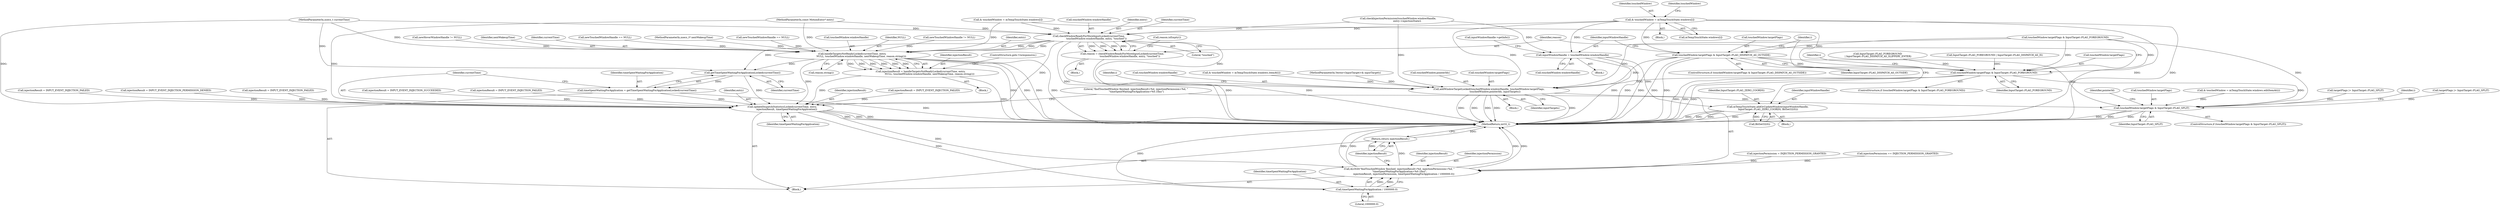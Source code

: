 digraph "0_Android_03a53d1c7765eeb3af0bc34c3dff02ada1953fbf_0@array" {
"1000766" [label="(Call,& touchedWindow = mTempTouchState.windows[i])"];
"1000774" [label="(Call,touchedWindow.targetFlags & InputTarget::FLAG_DISPATCH_AS_OUTSIDE)"];
"1000818" [label="(Call,touchedWindow.targetFlags & InputTarget::FLAG_FOREGROUND)"];
"1000925" [label="(Call,addWindowTargetLocked(touchedWindow.windowHandle, touchedWindow.targetFlags,\n                touchedWindow.pointerIds, inputTargets))"];
"1001090" [label="(Call,touchedWindow.targetFlags & InputTarget::FLAG_SPLIT)"];
"1000781" [label="(Call,inputWindowHandle = touchedWindow.windowHandle)"];
"1000793" [label="(Call,mTempTouchState.addOrUpdateWindow(inputWindowHandle,\n InputTarget::FLAG_ZERO_COORDS, BitSet32(0)))"];
"1000827" [label="(Call,checkWindowReadyForMoreInputLocked(currentTime,\n                    touchedWindow.windowHandle, entry, \"touched\"))"];
"1000825" [label="(Call,reason = checkWindowReadyForMoreInputLocked(currentTime,\n                    touchedWindow.windowHandle, entry, \"touched\"))"];
"1000840" [label="(Call,handleTargetsNotReadyLocked(currentTime, entry,\n                        NULL, touchedWindow.windowHandle, nextWakeupTime, reason.string()))"];
"1000838" [label="(Call,injectionResult = handleTargetsNotReadyLocked(currentTime, entry,\n                        NULL, touchedWindow.windowHandle, nextWakeupTime, reason.string()))"];
"1001153" [label="(Call,updateDispatchStatisticsLocked(currentTime, entry,\n            injectionResult, timeSpentWaitingForApplication))"];
"1001158" [label="(Call,ALOGD(\"findTouchedWindow finished: injectionResult=%d, injectionPermission=%d, \"\n \"timeSpentWaitingForApplication=%0.1fms\",\n            injectionResult, injectionPermission, timeSpentWaitingForApplication / 1000000.0))"];
"1001165" [label="(Return,return injectionResult;)"];
"1001162" [label="(Call,timeSpentWaitingForApplication / 1000000.0)"];
"1001151" [label="(Call,getTimeSpentWaitingForApplicationLocked(currentTime))"];
"1001149" [label="(Call,timeSpentWaitingForApplication = getTimeSpentWaitingForApplicationLocked(currentTime))"];
"1000478" [label="(Call,targetFlags |= InputTarget::FLAG_SPLIT)"];
"1000832" [label="(Identifier,entry)"];
"1000935" [label="(Identifier,inputTargets)"];
"1001159" [label="(Literal,\"findTouchedWindow finished: injectionResult=%d, injectionPermission=%d, \"\n \"timeSpentWaitingForApplication=%0.1fms\")"];
"1000842" [label="(Identifier,entry)"];
"1000906" [label="(Call,injectionResult = INPUT_EVENT_INJECTION_SUCCEEDED)"];
"1000807" [label="(Identifier,i)"];
"1001097" [label="(Identifier,pointerId)"];
"1001151" [label="(Call,getTimeSpentWaitingForApplicationLocked(currentTime))"];
"1000768" [label="(Call,mTempTouchState.windows[i])"];
"1000795" [label="(Identifier,InputTarget::FLAG_ZERO_COORDS)"];
"1000847" [label="(Identifier,nextWakeupTime)"];
"1000844" [label="(Call,touchedWindow.windowHandle)"];
"1000610" [label="(Call,InputTarget::FLAG_FOREGROUND\n | InputTarget::FLAG_DISPATCH_AS_SLIPPERY_ENTER)"];
"1001091" [label="(Call,touchedWindow.targetFlags)"];
"1001166" [label="(Identifier,injectionResult)"];
"1000843" [label="(Identifier,NULL)"];
"1001163" [label="(Identifier,timeSpentWaitingForApplication)"];
"1000827" [label="(Call,checkWindowReadyForMoreInputLocked(currentTime,\n                    touchedWindow.windowHandle, entry, \"touched\"))"];
"1000929" [label="(Call,touchedWindow.targetFlags)"];
"1000543" [label="(Call,injectionResult = INPUT_EVENT_INJECTION_FAILED)"];
"1000828" [label="(Identifier,currentTime)"];
"1000783" [label="(Call,touchedWindow.windowHandle)"];
"1001167" [label="(MethodReturn,int32_t)"];
"1000825" [label="(Call,reason = checkWindowReadyForMoreInputLocked(currentTime,\n                    touchedWindow.windowHandle, entry, \"touched\"))"];
"1000258" [label="(Call,injectionResult = INPUT_EVENT_INJECTION_FAILED)"];
"1000779" [label="(Block,)"];
"1000789" [label="(Call,inputWindowHandle->getInfo())"];
"1000829" [label="(Call,touchedWindow.windowHandle)"];
"1001162" [label="(Call,timeSpentWaitingForApplication / 1000000.0)"];
"1000837" [label="(Block,)"];
"1000918" [label="(Identifier,i)"];
"1001158" [label="(Call,ALOGD(\"findTouchedWindow finished: injectionResult=%d, injectionPermission=%d, \"\n \"timeSpentWaitingForApplication=%0.1fms\",\n            injectionResult, injectionPermission, timeSpentWaitingForApplication / 1000000.0))"];
"1000833" [label="(Literal,\"touched\")"];
"1000926" [label="(Call,touchedWindow.windowHandle)"];
"1001149" [label="(Call,timeSpentWaitingForApplication = getTimeSpentWaitingForApplicationLocked(currentTime))"];
"1001090" [label="(Call,touchedWindow.targetFlags & InputTarget::FLAG_SPLIT)"];
"1000711" [label="(Call,checkInjectionPermission(touchedWindow.windowHandle,\n                        entry->injectionState))"];
"1000700" [label="(Call,touchedWindow.targetFlags & InputTarget::FLAG_FOREGROUND)"];
"1001154" [label="(Identifier,currentTime)"];
"1000839" [label="(Identifier,injectionResult)"];
"1001089" [label="(ControlStructure,if (touchedWindow.targetFlags & InputTarget::FLAG_SPLIT))"];
"1000921" [label="(Call,& touchedWindow = mTempTouchState.windows.itemAt(i))"];
"1001094" [label="(Identifier,InputTarget::FLAG_SPLIT)"];
"1001155" [label="(Identifier,entry)"];
"1001160" [label="(Identifier,injectionResult)"];
"1000774" [label="(Call,touchedWindow.targetFlags & InputTarget::FLAG_DISPATCH_AS_OUTSIDE)"];
"1001157" [label="(Identifier,timeSpentWaitingForApplication)"];
"1001156" [label="(Identifier,injectionResult)"];
"1000766" [label="(Call,& touchedWindow = mTempTouchState.windows[i])"];
"1001161" [label="(Identifier,injectionPermission)"];
"1000767" [label="(Identifier,touchedWindow)"];
"1000782" [label="(Identifier,inputWindowHandle)"];
"1001085" [label="(Call,& touchedWindow = mTempTouchState.windows.editItemAt(i))"];
"1000616" [label="(Call,targetFlags |= InputTarget::FLAG_SPLIT)"];
"1001164" [label="(Literal,1000000.0)"];
"1000925" [label="(Call,addWindowTargetLocked(touchedWindow.windowHandle, touchedWindow.targetFlags,\n                touchedWindow.pointerIds, inputTargets))"];
"1000110" [label="(Block,)"];
"1000818" [label="(Call,touchedWindow.targetFlags & InputTarget::FLAG_FOREGROUND)"];
"1000588" [label="(Call,newTouchedWindowHandle != NULL)"];
"1000764" [label="(Block,)"];
"1000817" [label="(ControlStructure,if (touchedWindow.targetFlags & InputTarget::FLAG_FOREGROUND))"];
"1000840" [label="(Call,handleTargetsNotReadyLocked(currentTime, entry,\n                        NULL, touchedWindow.windowHandle, nextWakeupTime, reason.string()))"];
"1000810" [label="(Call,& touchedWindow = mTempTouchState.windows[i])"];
"1000849" [label="(ControlStructure,goto Unresponsive;)"];
"1000663" [label="(Call,newHoverWindowHandle != NULL)"];
"1000919" [label="(Block,)"];
"1001153" [label="(Call,updateDispatchStatisticsLocked(currentTime, entry,\n            injectionResult, timeSpentWaitingForApplication))"];
"1000105" [label="(MethodParameterIn,nsecs_t currentTime)"];
"1000793" [label="(Call,mTempTouchState.addOrUpdateWindow(inputWindowHandle,\n InputTarget::FLAG_ZERO_COORDS, BitSet32(0)))"];
"1000107" [label="(MethodParameterIn,Vector<InputTarget>& inputTargets)"];
"1000781" [label="(Call,inputWindowHandle = touchedWindow.windowHandle)"];
"1000763" [label="(Identifier,i)"];
"1001105" [label="(Identifier,i)"];
"1000841" [label="(Identifier,currentTime)"];
"1000838" [label="(Call,injectionResult = handleTargetsNotReadyLocked(currentTime, entry,\n                        NULL, touchedWindow.windowHandle, nextWakeupTime, reason.string()))"];
"1000773" [label="(ControlStructure,if (touchedWindow.targetFlags & InputTarget::FLAG_DISPATCH_AS_OUTSIDE))"];
"1000465" [label="(Call,injectionResult = INPUT_EVENT_INJECTION_FAILED)"];
"1000932" [label="(Call,touchedWindow.pointerIds)"];
"1000776" [label="(Identifier,touchedWindow)"];
"1001150" [label="(Identifier,timeSpentWaitingForApplication)"];
"1000472" [label="(Call,InputTarget::FLAG_FOREGROUND | InputTarget::FLAG_DISPATCH_AS_IS)"];
"1000796" [label="(Call,BitSet32(0))"];
"1000719" [label="(Call,injectionResult = INPUT_EVENT_INJECTION_PERMISSION_DENIED)"];
"1000106" [label="(MethodParameterIn,const MotionEntry* entry)"];
"1001152" [label="(Identifier,currentTime)"];
"1000457" [label="(Call,newTouchedWindowHandle == NULL)"];
"1000736" [label="(Call,injectionPermission = INJECTION_PERMISSION_GRANTED)"];
"1000836" [label="(Call,reason.isEmpty())"];
"1000778" [label="(Identifier,InputTarget::FLAG_DISPATCH_AS_OUTSIDE)"];
"1000794" [label="(Identifier,inputWindowHandle)"];
"1001165" [label="(Return,return injectionResult;)"];
"1000792" [label="(Block,)"];
"1000775" [label="(Call,touchedWindow.targetFlags)"];
"1000826" [label="(Identifier,reason)"];
"1000108" [label="(MethodParameterIn,nsecs_t* nextWakeupTime)"];
"1000848" [label="(Call,reason.string())"];
"1000823" [label="(Block,)"];
"1000732" [label="(Call,injectionResult = INPUT_EVENT_INJECTION_FAILED)"];
"1000959" [label="(Call,injectionPermission == INJECTION_PERMISSION_GRANTED)"];
"1000822" [label="(Identifier,InputTarget::FLAG_FOREGROUND)"];
"1000819" [label="(Call,touchedWindow.targetFlags)"];
"1000449" [label="(Call,newTouchedWindowHandle == NULL)"];
"1000766" -> "1000764"  [label="AST: "];
"1000766" -> "1000768"  [label="CFG: "];
"1000767" -> "1000766"  [label="AST: "];
"1000768" -> "1000766"  [label="AST: "];
"1000776" -> "1000766"  [label="CFG: "];
"1000766" -> "1001167"  [label="DDG: "];
"1000766" -> "1001167"  [label="DDG: "];
"1000766" -> "1000774"  [label="DDG: "];
"1000766" -> "1000781"  [label="DDG: "];
"1000766" -> "1000827"  [label="DDG: "];
"1000766" -> "1000925"  [label="DDG: "];
"1000774" -> "1000773"  [label="AST: "];
"1000774" -> "1000778"  [label="CFG: "];
"1000775" -> "1000774"  [label="AST: "];
"1000778" -> "1000774"  [label="AST: "];
"1000782" -> "1000774"  [label="CFG: "];
"1000763" -> "1000774"  [label="CFG: "];
"1000774" -> "1001167"  [label="DDG: "];
"1000774" -> "1001167"  [label="DDG: "];
"1000774" -> "1001167"  [label="DDG: "];
"1000700" -> "1000774"  [label="DDG: "];
"1000774" -> "1000818"  [label="DDG: "];
"1000774" -> "1000925"  [label="DDG: "];
"1000774" -> "1001090"  [label="DDG: "];
"1000818" -> "1000817"  [label="AST: "];
"1000818" -> "1000822"  [label="CFG: "];
"1000819" -> "1000818"  [label="AST: "];
"1000822" -> "1000818"  [label="AST: "];
"1000826" -> "1000818"  [label="CFG: "];
"1000807" -> "1000818"  [label="CFG: "];
"1000818" -> "1001167"  [label="DDG: "];
"1000818" -> "1001167"  [label="DDG: "];
"1000818" -> "1001167"  [label="DDG: "];
"1000700" -> "1000818"  [label="DDG: "];
"1000700" -> "1000818"  [label="DDG: "];
"1000810" -> "1000818"  [label="DDG: "];
"1000610" -> "1000818"  [label="DDG: "];
"1000472" -> "1000818"  [label="DDG: "];
"1000818" -> "1000925"  [label="DDG: "];
"1000818" -> "1001090"  [label="DDG: "];
"1000925" -> "1000919"  [label="AST: "];
"1000925" -> "1000935"  [label="CFG: "];
"1000926" -> "1000925"  [label="AST: "];
"1000929" -> "1000925"  [label="AST: "];
"1000932" -> "1000925"  [label="AST: "];
"1000935" -> "1000925"  [label="AST: "];
"1000918" -> "1000925"  [label="CFG: "];
"1000925" -> "1001167"  [label="DDG: "];
"1000925" -> "1001167"  [label="DDG: "];
"1000925" -> "1001167"  [label="DDG: "];
"1000925" -> "1001167"  [label="DDG: "];
"1000925" -> "1001167"  [label="DDG: "];
"1000827" -> "1000925"  [label="DDG: "];
"1000711" -> "1000925"  [label="DDG: "];
"1000921" -> "1000925"  [label="DDG: "];
"1000700" -> "1000925"  [label="DDG: "];
"1000107" -> "1000925"  [label="DDG: "];
"1000925" -> "1001090"  [label="DDG: "];
"1001090" -> "1001089"  [label="AST: "];
"1001090" -> "1001094"  [label="CFG: "];
"1001091" -> "1001090"  [label="AST: "];
"1001094" -> "1001090"  [label="AST: "];
"1001097" -> "1001090"  [label="CFG: "];
"1001105" -> "1001090"  [label="CFG: "];
"1001090" -> "1001167"  [label="DDG: "];
"1001090" -> "1001167"  [label="DDG: "];
"1001090" -> "1001167"  [label="DDG: "];
"1001085" -> "1001090"  [label="DDG: "];
"1000700" -> "1001090"  [label="DDG: "];
"1000616" -> "1001090"  [label="DDG: "];
"1000478" -> "1001090"  [label="DDG: "];
"1000781" -> "1000779"  [label="AST: "];
"1000781" -> "1000783"  [label="CFG: "];
"1000782" -> "1000781"  [label="AST: "];
"1000783" -> "1000781"  [label="AST: "];
"1000789" -> "1000781"  [label="CFG: "];
"1000781" -> "1001167"  [label="DDG: "];
"1000781" -> "1001167"  [label="DDG: "];
"1000711" -> "1000781"  [label="DDG: "];
"1000781" -> "1000793"  [label="DDG: "];
"1000793" -> "1000792"  [label="AST: "];
"1000793" -> "1000796"  [label="CFG: "];
"1000794" -> "1000793"  [label="AST: "];
"1000795" -> "1000793"  [label="AST: "];
"1000796" -> "1000793"  [label="AST: "];
"1000763" -> "1000793"  [label="CFG: "];
"1000793" -> "1001167"  [label="DDG: "];
"1000793" -> "1001167"  [label="DDG: "];
"1000793" -> "1001167"  [label="DDG: "];
"1000793" -> "1001167"  [label="DDG: "];
"1000796" -> "1000793"  [label="DDG: "];
"1000827" -> "1000825"  [label="AST: "];
"1000827" -> "1000833"  [label="CFG: "];
"1000828" -> "1000827"  [label="AST: "];
"1000829" -> "1000827"  [label="AST: "];
"1000832" -> "1000827"  [label="AST: "];
"1000833" -> "1000827"  [label="AST: "];
"1000825" -> "1000827"  [label="CFG: "];
"1000827" -> "1001167"  [label="DDG: "];
"1000827" -> "1000825"  [label="DDG: "];
"1000827" -> "1000825"  [label="DDG: "];
"1000827" -> "1000825"  [label="DDG: "];
"1000827" -> "1000825"  [label="DDG: "];
"1000105" -> "1000827"  [label="DDG: "];
"1000711" -> "1000827"  [label="DDG: "];
"1000810" -> "1000827"  [label="DDG: "];
"1000106" -> "1000827"  [label="DDG: "];
"1000827" -> "1000840"  [label="DDG: "];
"1000827" -> "1000840"  [label="DDG: "];
"1000827" -> "1000840"  [label="DDG: "];
"1000827" -> "1001151"  [label="DDG: "];
"1000827" -> "1001153"  [label="DDG: "];
"1000825" -> "1000823"  [label="AST: "];
"1000826" -> "1000825"  [label="AST: "];
"1000836" -> "1000825"  [label="CFG: "];
"1000825" -> "1001167"  [label="DDG: "];
"1000825" -> "1001167"  [label="DDG: "];
"1000840" -> "1000838"  [label="AST: "];
"1000840" -> "1000848"  [label="CFG: "];
"1000841" -> "1000840"  [label="AST: "];
"1000842" -> "1000840"  [label="AST: "];
"1000843" -> "1000840"  [label="AST: "];
"1000844" -> "1000840"  [label="AST: "];
"1000847" -> "1000840"  [label="AST: "];
"1000848" -> "1000840"  [label="AST: "];
"1000838" -> "1000840"  [label="CFG: "];
"1000840" -> "1001167"  [label="DDG: "];
"1000840" -> "1001167"  [label="DDG: "];
"1000840" -> "1001167"  [label="DDG: "];
"1000840" -> "1001167"  [label="DDG: "];
"1000840" -> "1000838"  [label="DDG: "];
"1000840" -> "1000838"  [label="DDG: "];
"1000840" -> "1000838"  [label="DDG: "];
"1000840" -> "1000838"  [label="DDG: "];
"1000840" -> "1000838"  [label="DDG: "];
"1000840" -> "1000838"  [label="DDG: "];
"1000105" -> "1000840"  [label="DDG: "];
"1000106" -> "1000840"  [label="DDG: "];
"1000457" -> "1000840"  [label="DDG: "];
"1000588" -> "1000840"  [label="DDG: "];
"1000449" -> "1000840"  [label="DDG: "];
"1000663" -> "1000840"  [label="DDG: "];
"1000810" -> "1000840"  [label="DDG: "];
"1000108" -> "1000840"  [label="DDG: "];
"1000840" -> "1001151"  [label="DDG: "];
"1000840" -> "1001153"  [label="DDG: "];
"1000838" -> "1000837"  [label="AST: "];
"1000839" -> "1000838"  [label="AST: "];
"1000849" -> "1000838"  [label="CFG: "];
"1000838" -> "1001167"  [label="DDG: "];
"1000838" -> "1001153"  [label="DDG: "];
"1001153" -> "1000110"  [label="AST: "];
"1001153" -> "1001157"  [label="CFG: "];
"1001154" -> "1001153"  [label="AST: "];
"1001155" -> "1001153"  [label="AST: "];
"1001156" -> "1001153"  [label="AST: "];
"1001157" -> "1001153"  [label="AST: "];
"1001159" -> "1001153"  [label="CFG: "];
"1001153" -> "1001167"  [label="DDG: "];
"1001153" -> "1001167"  [label="DDG: "];
"1001153" -> "1001167"  [label="DDG: "];
"1001151" -> "1001153"  [label="DDG: "];
"1000105" -> "1001153"  [label="DDG: "];
"1000106" -> "1001153"  [label="DDG: "];
"1000258" -> "1001153"  [label="DDG: "];
"1000906" -> "1001153"  [label="DDG: "];
"1000719" -> "1001153"  [label="DDG: "];
"1000732" -> "1001153"  [label="DDG: "];
"1000465" -> "1001153"  [label="DDG: "];
"1000543" -> "1001153"  [label="DDG: "];
"1001149" -> "1001153"  [label="DDG: "];
"1001153" -> "1001158"  [label="DDG: "];
"1001153" -> "1001162"  [label="DDG: "];
"1001158" -> "1000110"  [label="AST: "];
"1001158" -> "1001162"  [label="CFG: "];
"1001159" -> "1001158"  [label="AST: "];
"1001160" -> "1001158"  [label="AST: "];
"1001161" -> "1001158"  [label="AST: "];
"1001162" -> "1001158"  [label="AST: "];
"1001166" -> "1001158"  [label="CFG: "];
"1001158" -> "1001167"  [label="DDG: "];
"1001158" -> "1001167"  [label="DDG: "];
"1001158" -> "1001167"  [label="DDG: "];
"1001158" -> "1001167"  [label="DDG: "];
"1000736" -> "1001158"  [label="DDG: "];
"1000959" -> "1001158"  [label="DDG: "];
"1001162" -> "1001158"  [label="DDG: "];
"1001162" -> "1001158"  [label="DDG: "];
"1001158" -> "1001165"  [label="DDG: "];
"1001165" -> "1000110"  [label="AST: "];
"1001165" -> "1001166"  [label="CFG: "];
"1001166" -> "1001165"  [label="AST: "];
"1001167" -> "1001165"  [label="CFG: "];
"1001165" -> "1001167"  [label="DDG: "];
"1001166" -> "1001165"  [label="DDG: "];
"1001162" -> "1001164"  [label="CFG: "];
"1001163" -> "1001162"  [label="AST: "];
"1001164" -> "1001162"  [label="AST: "];
"1001162" -> "1001167"  [label="DDG: "];
"1001151" -> "1001149"  [label="AST: "];
"1001151" -> "1001152"  [label="CFG: "];
"1001152" -> "1001151"  [label="AST: "];
"1001149" -> "1001151"  [label="CFG: "];
"1001151" -> "1001149"  [label="DDG: "];
"1000105" -> "1001151"  [label="DDG: "];
"1001149" -> "1000110"  [label="AST: "];
"1001150" -> "1001149"  [label="AST: "];
"1001154" -> "1001149"  [label="CFG: "];
"1001149" -> "1001167"  [label="DDG: "];
}
